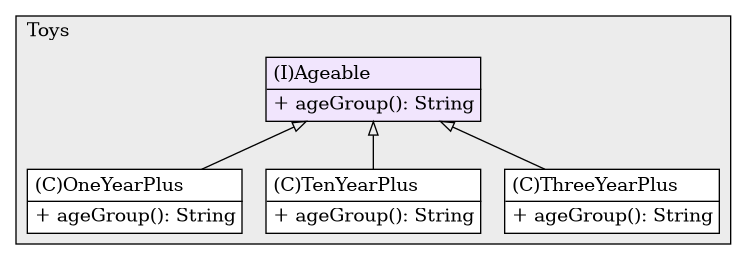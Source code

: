 @startuml

/' diagram meta data start
config=StructureConfiguration;
{
  "projectClassification": {
    "searchMode": "OpenProject", // OpenProject, AllProjects
    "includedProjects": "",
    "pathEndKeywords": "*.impl",
    "isClientPath": "",
    "isClientName": "",
    "isTestPath": "",
    "isTestName": "",
    "isMappingPath": "",
    "isMappingName": "",
    "isDataAccessPath": "",
    "isDataAccessName": "",
    "isDataStructurePath": "",
    "isDataStructureName": "",
    "isInterfaceStructuresPath": "",
    "isInterfaceStructuresName": "",
    "isEntryPointPath": "",
    "isEntryPointName": "",
    "treatFinalFieldsAsMandatory": false
  },
  "graphRestriction": {
    "classPackageExcludeFilter": "",
    "classPackageIncludeFilter": "",
    "classNameExcludeFilter": "",
    "classNameIncludeFilter": "",
    "methodNameExcludeFilter": "",
    "methodNameIncludeFilter": "",
    "removeByInheritance": "", // inheritance/annotation based filtering is done in a second step
    "removeByAnnotation": "",
    "removeByClassPackage": "", // cleanup the graph after inheritance/annotation based filtering is done
    "removeByClassName": "",
    "cutMappings": false,
    "cutEnum": true,
    "cutTests": true,
    "cutClient": true,
    "cutDataAccess": false,
    "cutInterfaceStructures": false,
    "cutDataStructures": false,
    "cutGetterAndSetter": true,
    "cutConstructors": true
  },
  "graphTraversal": {
    "forwardDepth": 6,
    "backwardDepth": 6,
    "classPackageExcludeFilter": "",
    "classPackageIncludeFilter": "",
    "classNameExcludeFilter": "",
    "classNameIncludeFilter": "",
    "methodNameExcludeFilter": "",
    "methodNameIncludeFilter": "",
    "hideMappings": false,
    "hideDataStructures": false,
    "hidePrivateMethods": true,
    "hideInterfaceCalls": true, // indirection: implementation -> interface (is hidden) -> implementation
    "onlyShowApplicationEntryPoints": false, // root node is included
    "useMethodCallsForStructureDiagram": "ForwardOnly" // ForwardOnly, BothDirections, No
  },
  "details": {
    "aggregation": "GroupByClass", // ByClass, GroupByClass, None
    "showClassGenericTypes": true,
    "showMethods": true,
    "showMethodParameterNames": true,
    "showMethodParameterTypes": true,
    "showMethodReturnType": true,
    "showPackageLevels": 2,
    "showDetailedClassStructure": true
  },
  "rootClass": "Model.Toys.Ageable",
  "extensionCallbackMethod": "" // qualified.class.name#methodName - signature: public static String method(String)
}
diagram meta data end '/



digraph g {
    rankdir="TB"
    splines=polyline
    

'nodes 
subgraph cluster_2612981 { 
   	label=Toys
	labeljust=l
	fillcolor="#ececec"
	style=filled
   
   Ageable242644294[
	label=<<TABLE BORDER="1" CELLBORDER="0" CELLPADDING="4" CELLSPACING="0">
<TR><TD ALIGN="LEFT" >(I)Ageable</TD></TR>
<HR/>
<TR><TD ALIGN="LEFT" >+ ageGroup(): String</TD></TR>
</TABLE>>
	style=filled
	margin=0
	shape=plaintext
	fillcolor="#F1E5FD"
];

OneYearPlus242644294[
	label=<<TABLE BORDER="1" CELLBORDER="0" CELLPADDING="4" CELLSPACING="0">
<TR><TD ALIGN="LEFT" >(C)OneYearPlus</TD></TR>
<HR/>
<TR><TD ALIGN="LEFT" >+ ageGroup(): String</TD></TR>
</TABLE>>
	style=filled
	margin=0
	shape=plaintext
	fillcolor="#FFFFFF"
];

TenYearPlus242644294[
	label=<<TABLE BORDER="1" CELLBORDER="0" CELLPADDING="4" CELLSPACING="0">
<TR><TD ALIGN="LEFT" >(C)TenYearPlus</TD></TR>
<HR/>
<TR><TD ALIGN="LEFT" >+ ageGroup(): String</TD></TR>
</TABLE>>
	style=filled
	margin=0
	shape=plaintext
	fillcolor="#FFFFFF"
];

ThreeYearPlus242644294[
	label=<<TABLE BORDER="1" CELLBORDER="0" CELLPADDING="4" CELLSPACING="0">
<TR><TD ALIGN="LEFT" >(C)ThreeYearPlus</TD></TR>
<HR/>
<TR><TD ALIGN="LEFT" >+ ageGroup(): String</TD></TR>
</TABLE>>
	style=filled
	margin=0
	shape=plaintext
	fillcolor="#FFFFFF"
];
} 

'edges    
Ageable242644294 -> OneYearPlus242644294[arrowhead=none, arrowtail=empty, dir=both];
Ageable242644294 -> TenYearPlus242644294[arrowhead=none, arrowtail=empty, dir=both];
Ageable242644294 -> ThreeYearPlus242644294[arrowhead=none, arrowtail=empty, dir=both];
    
}
@enduml